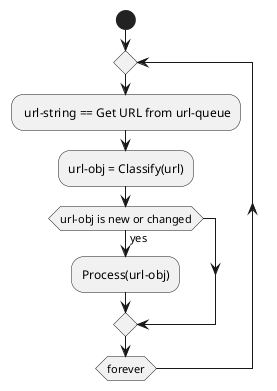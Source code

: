 @startuml
start

repeat
: url-string == Get URL from url-queue;

':Increase depth;

:url-obj = Classify(url);

if (url-obj is new or changed) then (yes)
    :Process(url-obj);
endif

'repeat while (depth < maxdepth)
repeat while (forever)
@enduml
